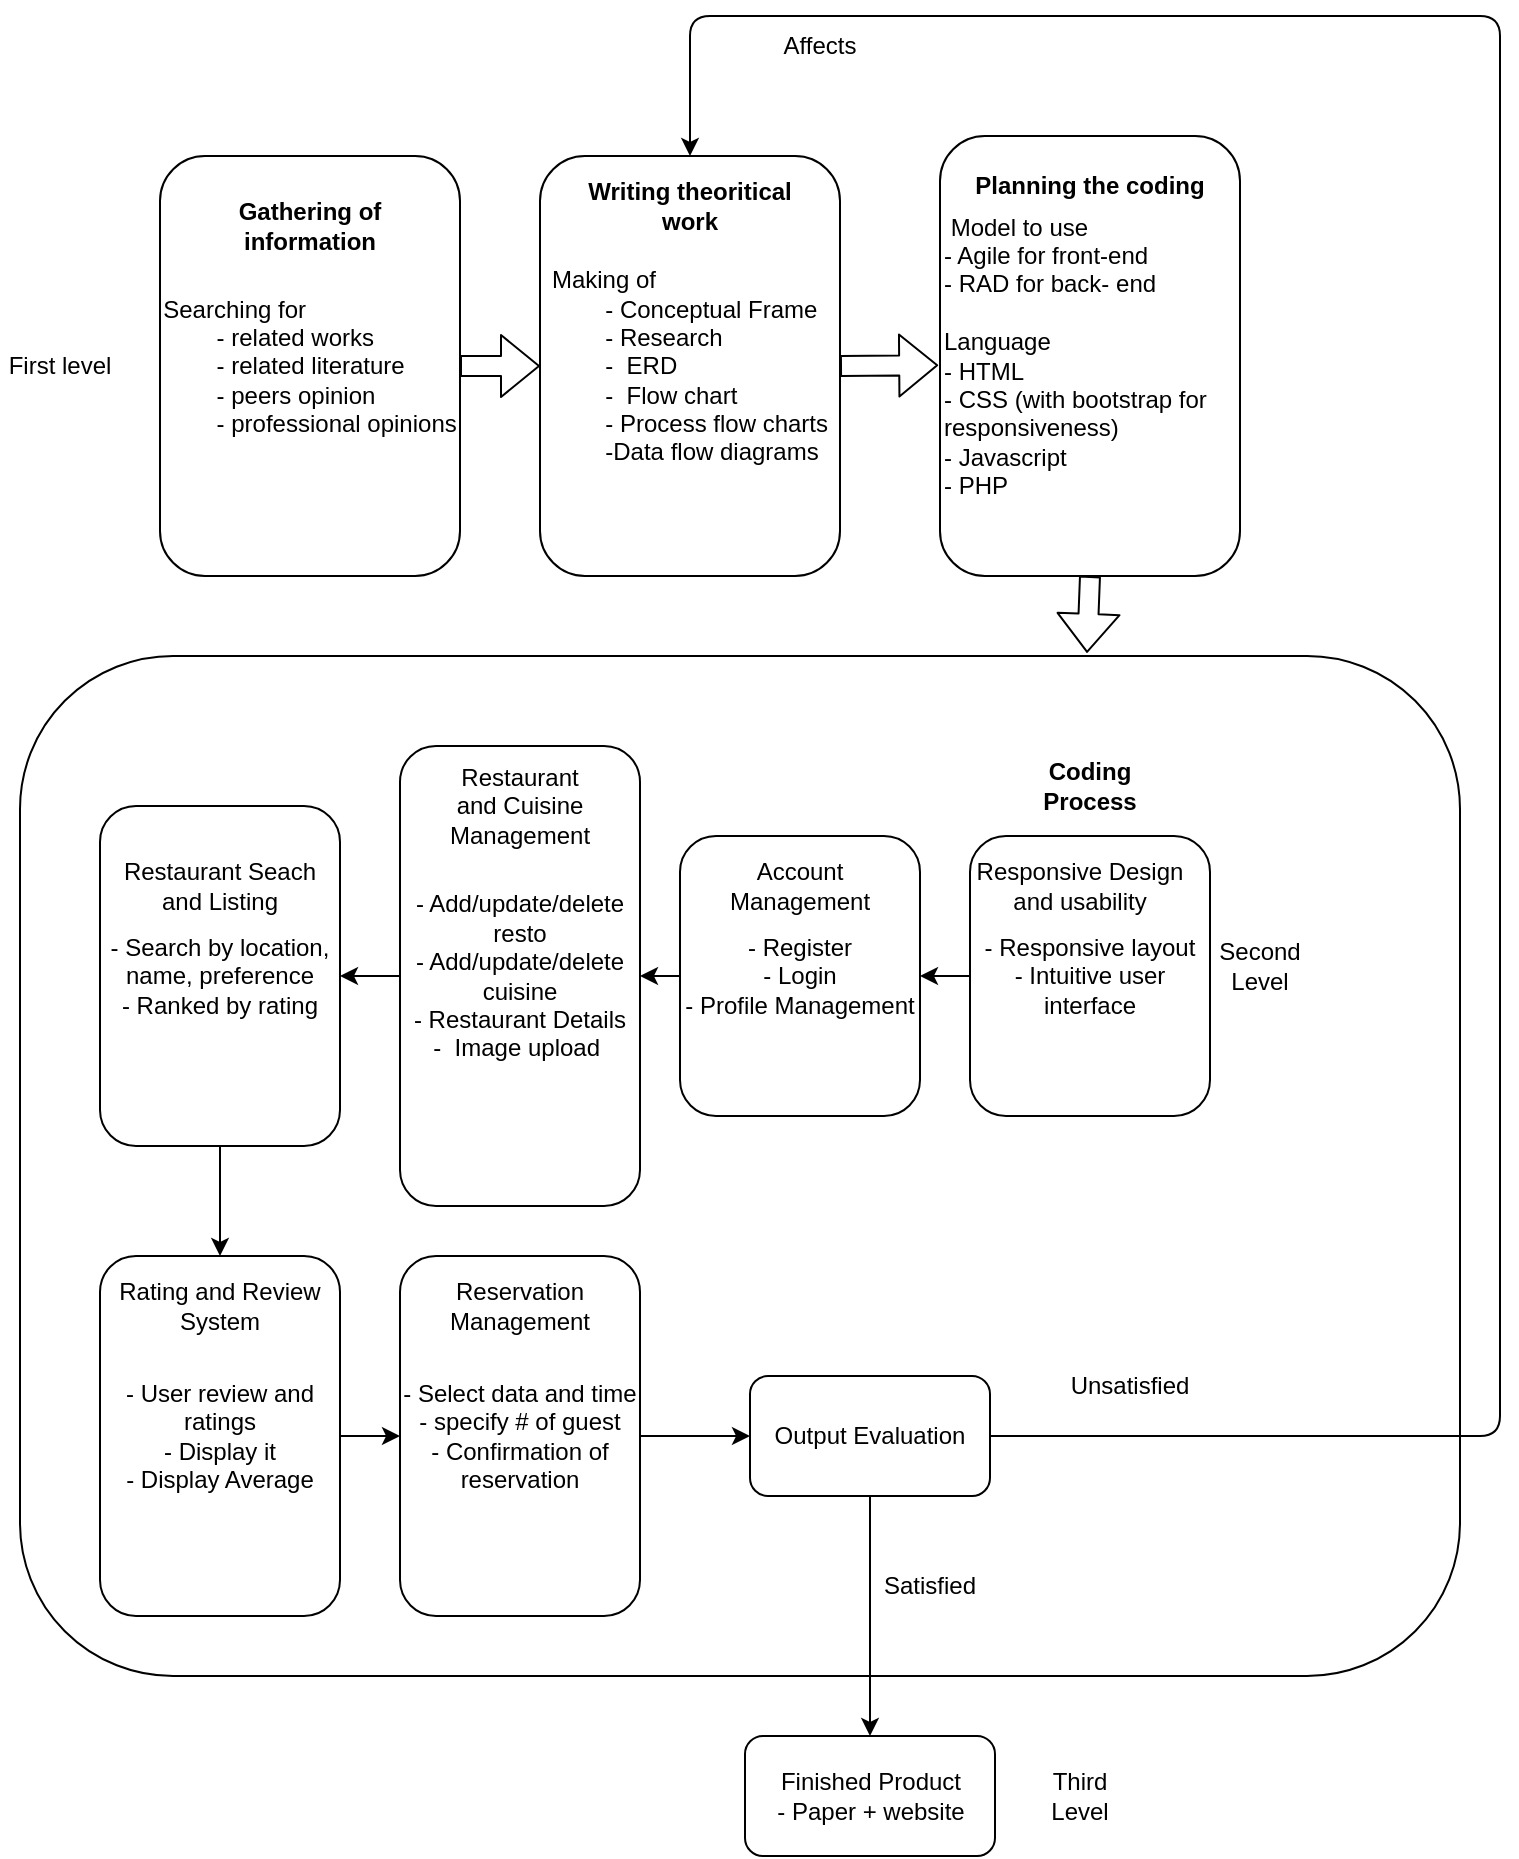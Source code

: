 <mxfile>
    <diagram id="ba02mf9kr3I4vPsf7_fw" name="Page-1">
        <mxGraphModel dx="1786" dy="733" grid="1" gridSize="10" guides="1" tooltips="1" connect="1" arrows="1" fold="1" page="1" pageScale="1" pageWidth="850" pageHeight="1100" math="0" shadow="0">
            <root>
                <mxCell id="0"/>
                <mxCell id="1" parent="0"/>
                <mxCell id="92" value="" style="rounded=1;whiteSpace=wrap;html=1;" vertex="1" parent="1">
                    <mxGeometry x="-60" y="370" width="720" height="510" as="geometry"/>
                </mxCell>
                <mxCell id="13" style="edgeStyle=none;html=1;exitX=1;exitY=0.5;exitDx=0;exitDy=0;entryX=0;entryY=0.5;entryDx=0;entryDy=0;shape=flexArrow;" parent="1" source="5" target="6" edge="1">
                    <mxGeometry relative="1" as="geometry"/>
                </mxCell>
                <mxCell id="5" value="&lt;div style=&quot;text-align: left;&quot;&gt;&lt;span style=&quot;background-color: initial;&quot;&gt;Searching for&lt;/span&gt;&lt;/div&gt;&lt;div style=&quot;text-align: left;&quot;&gt;&lt;span style=&quot;white-space: pre;&quot;&gt;&#9;&lt;/span&gt;- related works&lt;br&gt;&lt;/div&gt;&lt;div style=&quot;text-align: left;&quot;&gt;&lt;span style=&quot;white-space: pre;&quot;&gt;&#9;&lt;/span&gt;- related literature&lt;br&gt;&lt;/div&gt;&lt;div style=&quot;text-align: left;&quot;&gt;&lt;span style=&quot;white-space: pre;&quot;&gt;&#9;&lt;/span&gt;- peers opinion&lt;br&gt;&lt;/div&gt;&lt;div style=&quot;text-align: left;&quot;&gt;&lt;span style=&quot;white-space: pre;&quot;&gt;&#9;&lt;/span&gt;- professional opinions&lt;br&gt;&lt;/div&gt;" style="rounded=1;whiteSpace=wrap;html=1;" parent="1" vertex="1">
                    <mxGeometry x="10" y="120" width="150" height="210" as="geometry"/>
                </mxCell>
                <mxCell id="6" value="&lt;div style=&quot;text-align: left;&quot;&gt;&lt;span style=&quot;background-color: initial;&quot;&gt;Making of&lt;/span&gt;&lt;/div&gt;&lt;div style=&quot;text-align: left;&quot;&gt;&lt;span style=&quot;background-color: initial;&quot;&gt;&lt;span style=&quot;white-space: pre;&quot;&gt;&#9;&lt;/span&gt;- Conceptual Frame&lt;br&gt;&lt;/span&gt;&lt;/div&gt;&lt;div style=&quot;text-align: left;&quot;&gt;&lt;span style=&quot;background-color: initial;&quot;&gt;&lt;span style=&quot;white-space: pre;&quot;&gt;&#9;&lt;/span&gt;- Research&lt;br&gt;&lt;/span&gt;&lt;/div&gt;&lt;div style=&quot;text-align: left;&quot;&gt;&lt;span style=&quot;background-color: initial;&quot;&gt;&lt;span style=&quot;white-space: pre;&quot;&gt;&#9;&lt;/span&gt;-&amp;nbsp; ERD&lt;br&gt;&lt;/span&gt;&lt;/div&gt;&lt;div style=&quot;text-align: left;&quot;&gt;&lt;span style=&quot;background-color: initial;&quot;&gt;&lt;span style=&quot;white-space: pre;&quot;&gt;&#9;&lt;/span&gt;-&amp;nbsp; Flow chart&lt;br&gt;&lt;/span&gt;&lt;/div&gt;&lt;div style=&quot;text-align: left;&quot;&gt;&lt;span style=&quot;background-color: initial;&quot;&gt;&lt;span style=&quot;white-space: pre;&quot;&gt;&#9;&lt;/span&gt;- Process flow charts&lt;br&gt;&lt;/span&gt;&lt;/div&gt;&lt;div style=&quot;text-align: left;&quot;&gt;&lt;span style=&quot;background-color: initial;&quot;&gt;&lt;span style=&quot;white-space: pre;&quot;&gt;&#9;&lt;/span&gt;-Data flow diagrams&lt;br&gt;&lt;/span&gt;&lt;/div&gt;" style="rounded=1;whiteSpace=wrap;html=1;" parent="1" vertex="1">
                    <mxGeometry x="200" y="120" width="150" height="210" as="geometry"/>
                </mxCell>
                <mxCell id="93" style="edgeStyle=none;html=1;exitX=0.5;exitY=1;exitDx=0;exitDy=0;entryX=0.741;entryY=-0.003;entryDx=0;entryDy=0;entryPerimeter=0;shape=flexArrow;" edge="1" parent="1" source="7" target="92">
                    <mxGeometry relative="1" as="geometry">
                        <mxPoint x="470" y="370" as="targetPoint"/>
                    </mxGeometry>
                </mxCell>
                <mxCell id="7" value="&amp;nbsp;Model to use&lt;br&gt;&lt;span style=&quot;&quot;&gt;&#9;&lt;/span&gt;- Agile for front-end&lt;br&gt;&lt;span style=&quot;&quot;&gt;&#9;&lt;/span&gt;- RAD for back- end&lt;br&gt;&lt;br&gt;Language&lt;br&gt;- HTML&lt;br&gt;- CSS (with bootstrap for responsiveness)&lt;br&gt;- Javascript&lt;br&gt;- PHP" style="rounded=1;whiteSpace=wrap;html=1;align=left;" parent="1" vertex="1">
                    <mxGeometry x="400" y="110" width="150" height="220" as="geometry"/>
                </mxCell>
                <mxCell id="8" value="&lt;b&gt;Gathering of information&lt;/b&gt;" style="text;html=1;strokeColor=none;fillColor=none;align=center;verticalAlign=middle;whiteSpace=wrap;rounded=0;" parent="1" vertex="1">
                    <mxGeometry x="20" y="140" width="130" height="30" as="geometry"/>
                </mxCell>
                <mxCell id="9" value="&lt;b&gt;Writing theoritical work&lt;/b&gt;" style="text;html=1;strokeColor=none;fillColor=none;align=center;verticalAlign=middle;whiteSpace=wrap;rounded=0;" parent="1" vertex="1">
                    <mxGeometry x="210" y="120" width="130" height="50" as="geometry"/>
                </mxCell>
                <mxCell id="51" style="edgeStyle=none;html=1;exitX=1;exitY=0.5;exitDx=0;exitDy=0;entryX=0.5;entryY=0;entryDx=0;entryDy=0;" parent="1" source="85" target="9" edge="1">
                    <mxGeometry relative="1" as="geometry">
                        <mxPoint x="550" y="452.5" as="sourcePoint"/>
                        <Array as="points">
                            <mxPoint x="680" y="760"/>
                            <mxPoint x="680" y="50"/>
                            <mxPoint x="275" y="50"/>
                        </Array>
                    </mxGeometry>
                </mxCell>
                <mxCell id="36" value="&lt;b&gt;Coding Process&lt;/b&gt;" style="text;html=1;strokeColor=none;fillColor=none;align=center;verticalAlign=middle;whiteSpace=wrap;rounded=0;" parent="1" vertex="1">
                    <mxGeometry x="445" y="420" width="60" height="30" as="geometry"/>
                </mxCell>
                <mxCell id="38" value="&lt;b&gt;Planning the coding&lt;/b&gt;" style="text;html=1;strokeColor=none;fillColor=none;align=center;verticalAlign=middle;whiteSpace=wrap;rounded=0;" parent="1" vertex="1">
                    <mxGeometry x="410" y="110" width="130" height="50" as="geometry"/>
                </mxCell>
                <mxCell id="39" value="Second Level" style="text;html=1;strokeColor=none;fillColor=none;align=center;verticalAlign=middle;whiteSpace=wrap;rounded=0;" parent="1" vertex="1">
                    <mxGeometry x="530" y="510" width="60" height="30" as="geometry"/>
                </mxCell>
                <mxCell id="40" value="First level" style="text;html=1;strokeColor=none;fillColor=none;align=center;verticalAlign=middle;whiteSpace=wrap;rounded=0;" parent="1" vertex="1">
                    <mxGeometry x="-70" y="210" width="60" height="30" as="geometry"/>
                </mxCell>
                <mxCell id="52" value="Affects" style="text;html=1;strokeColor=none;fillColor=none;align=center;verticalAlign=middle;whiteSpace=wrap;rounded=0;" parent="1" vertex="1">
                    <mxGeometry x="310" y="50" width="60" height="30" as="geometry"/>
                </mxCell>
                <mxCell id="53" style="edgeStyle=none;shape=flexArrow;html=1;exitX=1;exitY=0.5;exitDx=0;exitDy=0;entryX=-0.006;entryY=0.521;entryDx=0;entryDy=0;entryPerimeter=0;" parent="1" source="6" target="7" edge="1">
                    <mxGeometry relative="1" as="geometry">
                        <mxPoint x="380" y="180" as="targetPoint"/>
                    </mxGeometry>
                </mxCell>
                <mxCell id="66" style="edgeStyle=none;html=1;exitX=1;exitY=0.5;exitDx=0;exitDy=0;entryX=0;entryY=0.5;entryDx=0;entryDy=0;startArrow=classic;startFill=1;endArrow=none;endFill=0;" parent="1" source="62" target="59" edge="1">
                    <mxGeometry relative="1" as="geometry"/>
                </mxCell>
                <mxCell id="59" value="- Responsive layout&lt;br&gt;- Intuitive user interface" style="rounded=1;whiteSpace=wrap;html=1;" parent="1" vertex="1">
                    <mxGeometry x="415" y="460" width="120" height="140" as="geometry"/>
                </mxCell>
                <mxCell id="61" value="Responsive Design and usability" style="text;html=1;strokeColor=none;fillColor=none;align=center;verticalAlign=middle;whiteSpace=wrap;rounded=0;" parent="1" vertex="1">
                    <mxGeometry x="415" y="470" width="110" height="30" as="geometry"/>
                </mxCell>
                <mxCell id="62" value="- Register&lt;br&gt;- Login&lt;br&gt;- Profile Management" style="rounded=1;whiteSpace=wrap;html=1;" parent="1" vertex="1">
                    <mxGeometry x="270" y="460" width="120" height="140" as="geometry"/>
                </mxCell>
                <mxCell id="63" value="Account Management" style="text;html=1;strokeColor=none;fillColor=none;align=center;verticalAlign=middle;whiteSpace=wrap;rounded=0;" parent="1" vertex="1">
                    <mxGeometry x="300" y="470" width="60" height="30" as="geometry"/>
                </mxCell>
                <mxCell id="72" style="edgeStyle=none;html=1;exitX=1;exitY=0.5;exitDx=0;exitDy=0;entryX=0;entryY=0.5;entryDx=0;entryDy=0;startArrow=classic;startFill=1;endArrow=none;endFill=0;" parent="1" source="67" target="62" edge="1">
                    <mxGeometry relative="1" as="geometry"/>
                </mxCell>
                <mxCell id="75" style="edgeStyle=none;html=1;exitX=1;exitY=0.5;exitDx=0;exitDy=0;entryX=0;entryY=0.5;entryDx=0;entryDy=0;startArrow=classic;startFill=1;endArrow=none;endFill=0;" parent="1" source="73" target="67" edge="1">
                    <mxGeometry relative="1" as="geometry"/>
                </mxCell>
                <mxCell id="67" value="- Add/update/delete resto&lt;br&gt;- Add/update/delete cuisine&lt;br&gt;- Restaurant Details&lt;br&gt;-&amp;nbsp; Image upload&amp;nbsp;" style="rounded=1;whiteSpace=wrap;html=1;" parent="1" vertex="1">
                    <mxGeometry x="130" y="415" width="120" height="230" as="geometry"/>
                </mxCell>
                <mxCell id="69" value="Restaurant and Cuisine Management" style="text;html=1;strokeColor=none;fillColor=none;align=center;verticalAlign=middle;whiteSpace=wrap;rounded=0;" parent="1" vertex="1">
                    <mxGeometry x="160" y="430" width="60" height="30" as="geometry"/>
                </mxCell>
                <mxCell id="78" style="edgeStyle=none;html=1;exitX=0.5;exitY=0;exitDx=0;exitDy=0;entryX=0.5;entryY=1;entryDx=0;entryDy=0;startArrow=classic;startFill=1;endArrow=none;endFill=0;" parent="1" source="77" target="73" edge="1">
                    <mxGeometry relative="1" as="geometry"/>
                </mxCell>
                <mxCell id="73" value="- Search by location, name, preference&lt;br&gt;- Ranked by rating" style="rounded=1;whiteSpace=wrap;html=1;" parent="1" vertex="1">
                    <mxGeometry x="-20" y="445" width="120" height="170" as="geometry"/>
                </mxCell>
                <mxCell id="76" value="Restaurant Seach and Listing" style="text;html=1;strokeColor=none;fillColor=none;align=center;verticalAlign=middle;whiteSpace=wrap;rounded=0;" parent="1" vertex="1">
                    <mxGeometry x="-20" y="470" width="120" height="30" as="geometry"/>
                </mxCell>
                <mxCell id="83" style="edgeStyle=none;html=1;exitX=0;exitY=0.5;exitDx=0;exitDy=0;entryX=1;entryY=0.5;entryDx=0;entryDy=0;startArrow=classic;startFill=1;endArrow=none;endFill=0;" parent="1" source="82" target="77" edge="1">
                    <mxGeometry relative="1" as="geometry"/>
                </mxCell>
                <mxCell id="77" value="- User review and ratings&lt;br&gt;- Display it&lt;br&gt;- Display Average" style="rounded=1;whiteSpace=wrap;html=1;" parent="1" vertex="1">
                    <mxGeometry x="-20" y="670" width="120" height="180" as="geometry"/>
                </mxCell>
                <mxCell id="79" value="Rating and Review System" style="text;html=1;strokeColor=none;fillColor=none;align=center;verticalAlign=middle;whiteSpace=wrap;rounded=0;" parent="1" vertex="1">
                    <mxGeometry x="-20" y="680" width="120" height="30" as="geometry"/>
                </mxCell>
                <mxCell id="86" style="edgeStyle=none;html=1;exitX=1;exitY=0.5;exitDx=0;exitDy=0;entryX=0;entryY=0.5;entryDx=0;entryDy=0;" edge="1" parent="1" source="82" target="85">
                    <mxGeometry relative="1" as="geometry"/>
                </mxCell>
                <mxCell id="82" value="- Select data and time&lt;br&gt;- specify # of guest&lt;br&gt;- Confirmation of reservation" style="rounded=1;whiteSpace=wrap;html=1;" parent="1" vertex="1">
                    <mxGeometry x="130" y="670" width="120" height="180" as="geometry"/>
                </mxCell>
                <mxCell id="84" value="Reservation Management" style="text;html=1;strokeColor=none;fillColor=none;align=center;verticalAlign=middle;whiteSpace=wrap;rounded=0;" parent="1" vertex="1">
                    <mxGeometry x="130" y="680" width="120" height="30" as="geometry"/>
                </mxCell>
                <mxCell id="89" style="edgeStyle=none;html=1;exitX=0.5;exitY=1;exitDx=0;exitDy=0;entryX=0.5;entryY=0;entryDx=0;entryDy=0;" edge="1" parent="1" source="85" target="88">
                    <mxGeometry relative="1" as="geometry"/>
                </mxCell>
                <mxCell id="85" value="Output Evaluation" style="rounded=1;whiteSpace=wrap;html=1;" vertex="1" parent="1">
                    <mxGeometry x="305" y="730" width="120" height="60" as="geometry"/>
                </mxCell>
                <mxCell id="87" value="Unsatisfied" style="text;html=1;strokeColor=none;fillColor=none;align=center;verticalAlign=middle;whiteSpace=wrap;rounded=0;" vertex="1" parent="1">
                    <mxGeometry x="465" y="720" width="60" height="30" as="geometry"/>
                </mxCell>
                <mxCell id="88" value="Finished Product&lt;br&gt;- Paper + website" style="rounded=1;whiteSpace=wrap;html=1;" vertex="1" parent="1">
                    <mxGeometry x="302.5" y="910" width="125" height="60" as="geometry"/>
                </mxCell>
                <mxCell id="90" value="Third Level" style="text;html=1;strokeColor=none;fillColor=none;align=center;verticalAlign=middle;whiteSpace=wrap;rounded=0;" vertex="1" parent="1">
                    <mxGeometry x="440" y="925" width="60" height="30" as="geometry"/>
                </mxCell>
                <mxCell id="94" value="Satisfied" style="text;html=1;strokeColor=none;fillColor=none;align=center;verticalAlign=middle;whiteSpace=wrap;rounded=0;" vertex="1" parent="1">
                    <mxGeometry x="365" y="820" width="60" height="30" as="geometry"/>
                </mxCell>
            </root>
        </mxGraphModel>
    </diagram>
</mxfile>